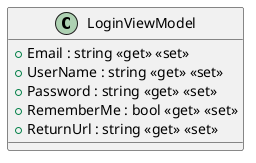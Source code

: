 @startuml
class LoginViewModel {
    + Email : string <<get>> <<set>>
    + UserName : string <<get>> <<set>>
    + Password : string <<get>> <<set>>
    + RememberMe : bool <<get>> <<set>>
    + ReturnUrl : string <<get>> <<set>>
}
@enduml
